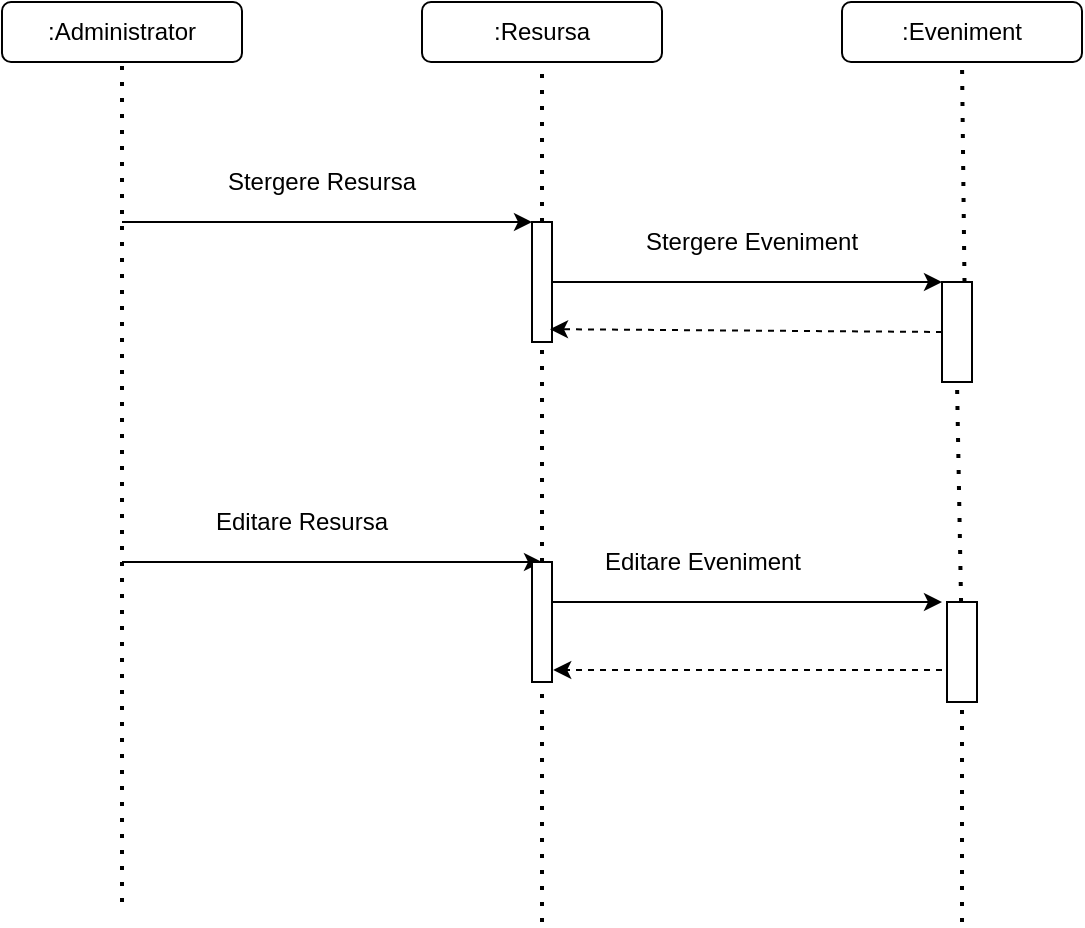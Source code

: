 <mxfile version="14.5.3" type="device"><diagram id="e7VddKJxQYo0e7ut-8H6" name="Page-1"><mxGraphModel dx="270" dy="516" grid="1" gridSize="10" guides="1" tooltips="1" connect="1" arrows="1" fold="1" page="1" pageScale="1" pageWidth="827" pageHeight="1169" math="0" shadow="0"><root><mxCell id="0"/><mxCell id="1" parent="0"/><mxCell id="0rNPV8JHwet1DSPZ86Ne-1" value=":Administrator" style="rounded=1;whiteSpace=wrap;html=1;" vertex="1" parent="1"><mxGeometry x="20" y="30" width="120" height="30" as="geometry"/></mxCell><mxCell id="0rNPV8JHwet1DSPZ86Ne-2" value=":Resursa" style="rounded=1;whiteSpace=wrap;html=1;" vertex="1" parent="1"><mxGeometry x="230" y="30" width="120" height="30" as="geometry"/></mxCell><mxCell id="0rNPV8JHwet1DSPZ86Ne-3" value=":Eveniment" style="rounded=1;whiteSpace=wrap;html=1;" vertex="1" parent="1"><mxGeometry x="440" y="30" width="120" height="30" as="geometry"/></mxCell><mxCell id="0rNPV8JHwet1DSPZ86Ne-4" value="" style="endArrow=none;dashed=1;html=1;dashPattern=1 3;strokeWidth=2;entryX=0.5;entryY=1;entryDx=0;entryDy=0;exitX=0;exitY=0.25;exitDx=0;exitDy=0;" edge="1" parent="1" source="0rNPV8JHwet1DSPZ86Ne-22" target="0rNPV8JHwet1DSPZ86Ne-3"><mxGeometry width="50" height="50" relative="1" as="geometry"><mxPoint x="500" y="490" as="sourcePoint"/><mxPoint x="540" y="290" as="targetPoint"/></mxGeometry></mxCell><mxCell id="0rNPV8JHwet1DSPZ86Ne-5" value="" style="endArrow=none;dashed=1;html=1;dashPattern=1 3;strokeWidth=2;entryX=0.5;entryY=1;entryDx=0;entryDy=0;" edge="1" parent="1" source="0rNPV8JHwet1DSPZ86Ne-13" target="0rNPV8JHwet1DSPZ86Ne-2"><mxGeometry width="50" height="50" relative="1" as="geometry"><mxPoint x="290" y="490" as="sourcePoint"/><mxPoint x="510" y="70" as="targetPoint"/></mxGeometry></mxCell><mxCell id="0rNPV8JHwet1DSPZ86Ne-6" value="" style="endArrow=none;dashed=1;html=1;dashPattern=1 3;strokeWidth=2;entryX=0.5;entryY=1;entryDx=0;entryDy=0;" edge="1" parent="1" target="0rNPV8JHwet1DSPZ86Ne-1"><mxGeometry width="50" height="50" relative="1" as="geometry"><mxPoint x="80" y="480" as="sourcePoint"/><mxPoint x="260" y="130" as="targetPoint"/></mxGeometry></mxCell><mxCell id="0rNPV8JHwet1DSPZ86Ne-7" value="" style="endArrow=classic;html=1;entryX=0;entryY=1;entryDx=0;entryDy=0;" edge="1" parent="1" target="0rNPV8JHwet1DSPZ86Ne-13"><mxGeometry width="50" height="50" relative="1" as="geometry"><mxPoint x="80" y="140" as="sourcePoint"/><mxPoint x="290" y="140" as="targetPoint"/></mxGeometry></mxCell><mxCell id="0rNPV8JHwet1DSPZ86Ne-9" value="Stergere Resursa" style="text;html=1;strokeColor=none;fillColor=none;align=center;verticalAlign=middle;whiteSpace=wrap;rounded=0;" vertex="1" parent="1"><mxGeometry x="120" y="110" width="120" height="20" as="geometry"/></mxCell><mxCell id="0rNPV8JHwet1DSPZ86Ne-10" value="" style="endArrow=classic;html=1;" edge="1" parent="1"><mxGeometry width="50" height="50" relative="1" as="geometry"><mxPoint x="80" y="310" as="sourcePoint"/><mxPoint x="290" y="310" as="targetPoint"/></mxGeometry></mxCell><mxCell id="0rNPV8JHwet1DSPZ86Ne-11" value="Editare Resursa" style="text;html=1;strokeColor=none;fillColor=none;align=center;verticalAlign=middle;whiteSpace=wrap;rounded=0;" vertex="1" parent="1"><mxGeometry x="110" y="280" width="120" height="20" as="geometry"/></mxCell><mxCell id="0rNPV8JHwet1DSPZ86Ne-12" value="" style="endArrow=classic;html=1;entryX=0;entryY=1;entryDx=0;entryDy=0;" edge="1" parent="1" target="0rNPV8JHwet1DSPZ86Ne-22"><mxGeometry width="50" height="50" relative="1" as="geometry"><mxPoint x="295" y="170" as="sourcePoint"/><mxPoint x="500" y="170" as="targetPoint"/></mxGeometry></mxCell><mxCell id="0rNPV8JHwet1DSPZ86Ne-14" value="" style="endArrow=none;dashed=1;html=1;dashPattern=1 3;strokeWidth=2;" edge="1" parent="1" source="0rNPV8JHwet1DSPZ86Ne-13"><mxGeometry width="50" height="50" relative="1" as="geometry"><mxPoint x="290" y="490" as="sourcePoint"/><mxPoint x="285" y="170" as="targetPoint"/></mxGeometry></mxCell><mxCell id="0rNPV8JHwet1DSPZ86Ne-13" value="" style="rounded=0;whiteSpace=wrap;html=1;direction=south;" vertex="1" parent="1"><mxGeometry x="285" y="140" width="10" height="60" as="geometry"/></mxCell><mxCell id="0rNPV8JHwet1DSPZ86Ne-15" value="" style="endArrow=none;dashed=1;html=1;dashPattern=1 3;strokeWidth=2;" edge="1" parent="1" source="0rNPV8JHwet1DSPZ86Ne-20" target="0rNPV8JHwet1DSPZ86Ne-13"><mxGeometry width="50" height="50" relative="1" as="geometry"><mxPoint x="290" y="490" as="sourcePoint"/><mxPoint x="285" y="170" as="targetPoint"/></mxGeometry></mxCell><mxCell id="0rNPV8JHwet1DSPZ86Ne-20" value="" style="rounded=0;whiteSpace=wrap;html=1;direction=south;" vertex="1" parent="1"><mxGeometry x="285" y="310" width="10" height="60" as="geometry"/></mxCell><mxCell id="0rNPV8JHwet1DSPZ86Ne-21" value="" style="endArrow=none;dashed=1;html=1;dashPattern=1 3;strokeWidth=2;" edge="1" parent="1" target="0rNPV8JHwet1DSPZ86Ne-20"><mxGeometry width="50" height="50" relative="1" as="geometry"><mxPoint x="290" y="490" as="sourcePoint"/><mxPoint x="290" y="200" as="targetPoint"/></mxGeometry></mxCell><mxCell id="0rNPV8JHwet1DSPZ86Ne-22" value="" style="rounded=0;whiteSpace=wrap;html=1;direction=south;" vertex="1" parent="1"><mxGeometry x="490" y="170" width="15" height="50" as="geometry"/></mxCell><mxCell id="0rNPV8JHwet1DSPZ86Ne-23" value="" style="endArrow=none;dashed=1;html=1;dashPattern=1 3;strokeWidth=2;entryX=1;entryY=0.5;entryDx=0;entryDy=0;" edge="1" parent="1" source="0rNPV8JHwet1DSPZ86Ne-25" target="0rNPV8JHwet1DSPZ86Ne-22"><mxGeometry width="50" height="50" relative="1" as="geometry"><mxPoint x="500" y="490" as="sourcePoint"/><mxPoint x="500" y="230" as="targetPoint"/></mxGeometry></mxCell><mxCell id="0rNPV8JHwet1DSPZ86Ne-25" value="" style="rounded=0;whiteSpace=wrap;html=1;direction=south;" vertex="1" parent="1"><mxGeometry x="492.5" y="330" width="15" height="50" as="geometry"/></mxCell><mxCell id="0rNPV8JHwet1DSPZ86Ne-26" value="" style="endArrow=none;dashed=1;html=1;dashPattern=1 3;strokeWidth=2;entryX=1;entryY=0.5;entryDx=0;entryDy=0;" edge="1" parent="1" target="0rNPV8JHwet1DSPZ86Ne-25"><mxGeometry width="50" height="50" relative="1" as="geometry"><mxPoint x="500" y="490" as="sourcePoint"/><mxPoint x="497.5" y="220" as="targetPoint"/></mxGeometry></mxCell><mxCell id="0rNPV8JHwet1DSPZ86Ne-27" value="Stergere Eveniment" style="text;html=1;strokeColor=none;fillColor=none;align=center;verticalAlign=middle;whiteSpace=wrap;rounded=0;" vertex="1" parent="1"><mxGeometry x="330" y="140" width="130" height="20" as="geometry"/></mxCell><mxCell id="0rNPV8JHwet1DSPZ86Ne-28" value="" style="endArrow=classic;html=1;exitX=0.5;exitY=1;exitDx=0;exitDy=0;entryX=0.893;entryY=0.1;entryDx=0;entryDy=0;entryPerimeter=0;dashed=1;" edge="1" parent="1" source="0rNPV8JHwet1DSPZ86Ne-22" target="0rNPV8JHwet1DSPZ86Ne-13"><mxGeometry width="50" height="50" relative="1" as="geometry"><mxPoint x="370" y="230" as="sourcePoint"/><mxPoint x="420" y="180" as="targetPoint"/></mxGeometry></mxCell><mxCell id="0rNPV8JHwet1DSPZ86Ne-29" value="" style="endArrow=classic;html=1;dashed=1;entryX=0.9;entryY=-0.06;entryDx=0;entryDy=0;entryPerimeter=0;" edge="1" parent="1" target="0rNPV8JHwet1DSPZ86Ne-20"><mxGeometry width="50" height="50" relative="1" as="geometry"><mxPoint x="490" y="364" as="sourcePoint"/><mxPoint x="410" y="320" as="targetPoint"/></mxGeometry></mxCell><mxCell id="0rNPV8JHwet1DSPZ86Ne-30" value="" style="endArrow=classic;html=1;exitX=0.333;exitY=0;exitDx=0;exitDy=0;exitPerimeter=0;" edge="1" parent="1" source="0rNPV8JHwet1DSPZ86Ne-20"><mxGeometry width="50" height="50" relative="1" as="geometry"><mxPoint x="370" y="350" as="sourcePoint"/><mxPoint x="490" y="330" as="targetPoint"/></mxGeometry></mxCell><mxCell id="0rNPV8JHwet1DSPZ86Ne-31" value="Editare Eveniment" style="text;html=1;align=center;verticalAlign=middle;resizable=0;points=[];autosize=1;" vertex="1" parent="1"><mxGeometry x="315" y="300" width="110" height="20" as="geometry"/></mxCell></root></mxGraphModel></diagram></mxfile>